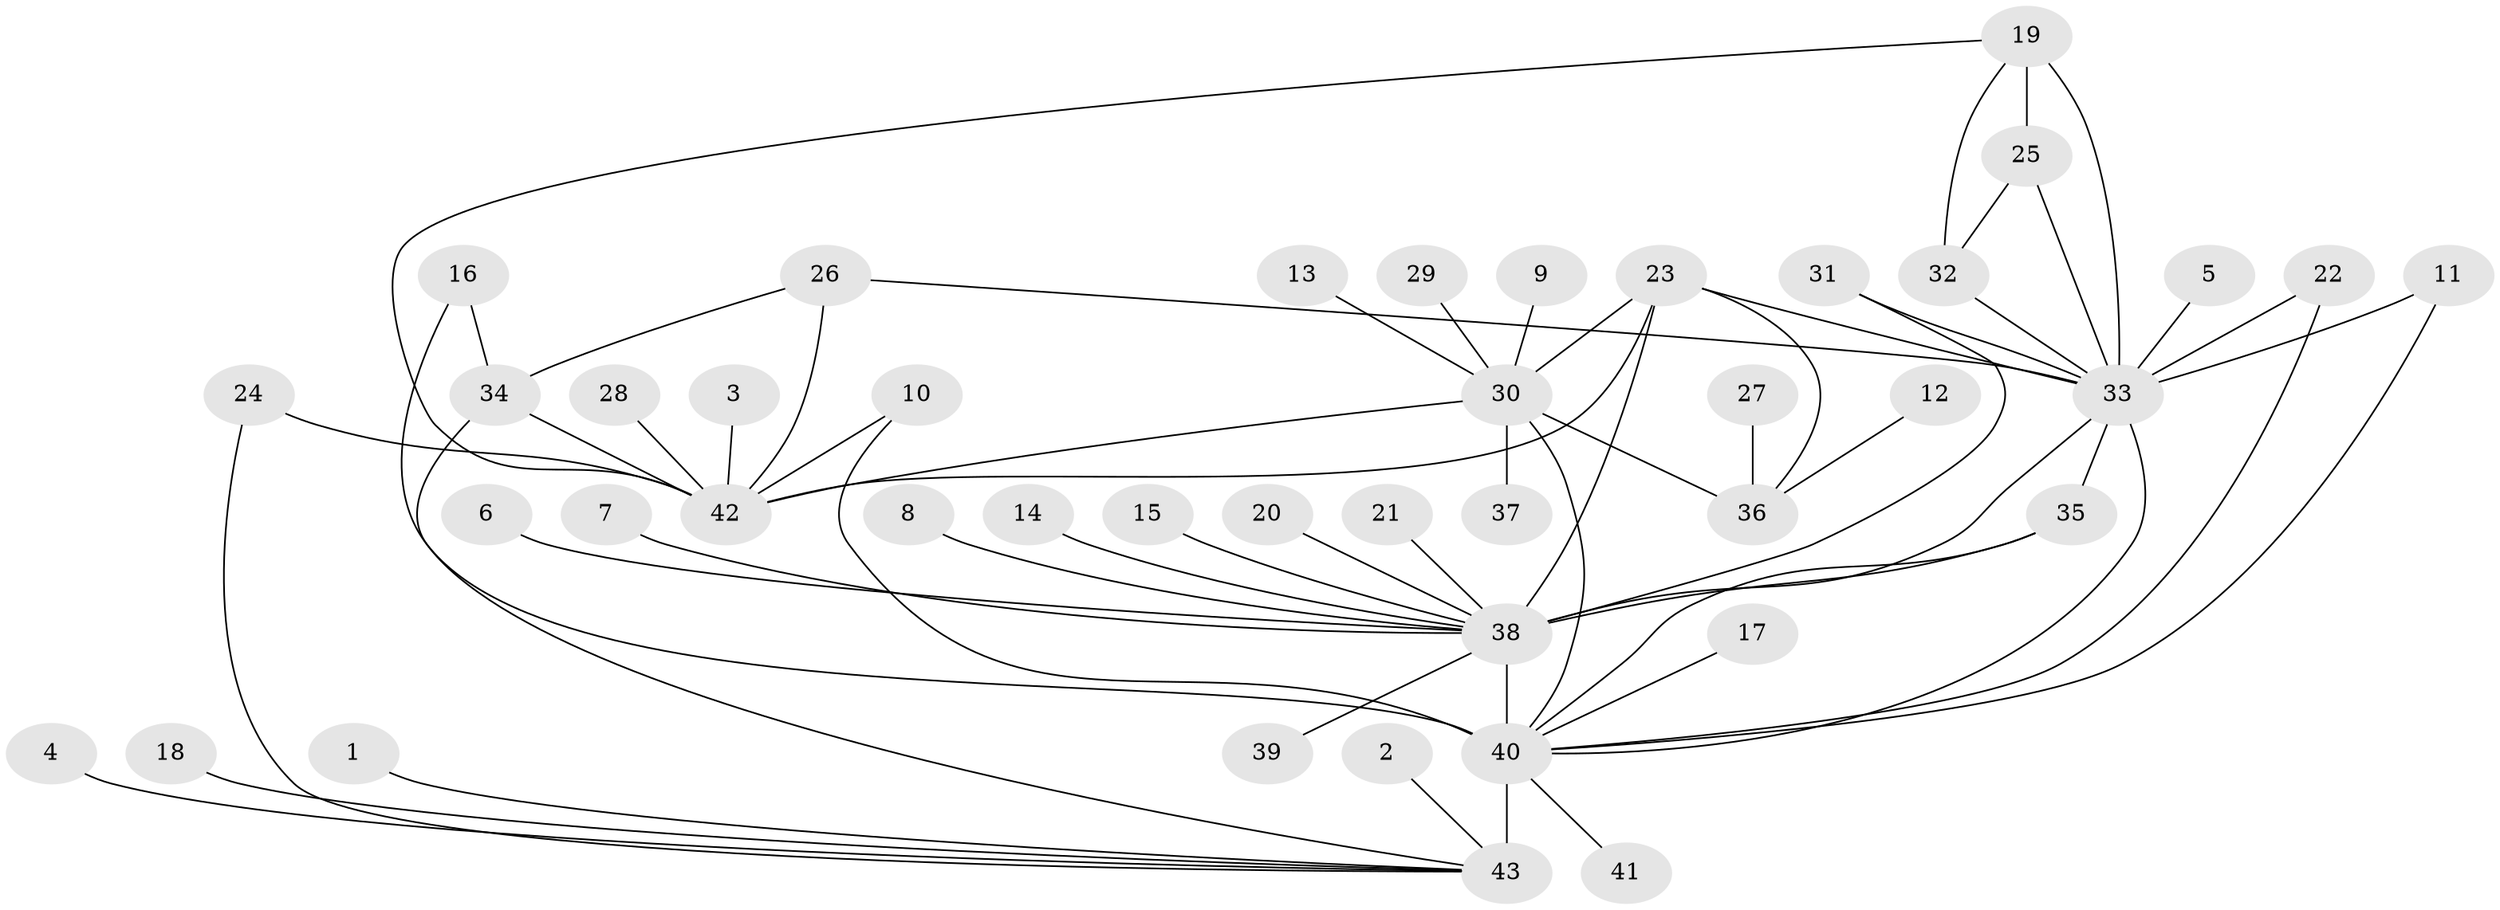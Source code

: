 // original degree distribution, {8: 0.06382978723404255, 10: 0.0425531914893617, 13: 0.014184397163120567, 9: 0.0425531914893617, 6: 0.0070921985815602835, 12: 0.014184397163120567, 11: 0.014184397163120567, 20: 0.0070921985815602835, 7: 0.0425531914893617, 1: 0.5602836879432624, 2: 0.1702127659574468, 3: 0.02127659574468085}
// Generated by graph-tools (version 1.1) at 2025/37/03/04/25 23:37:47]
// undirected, 43 vertices, 62 edges
graph export_dot {
  node [color=gray90,style=filled];
  1;
  2;
  3;
  4;
  5;
  6;
  7;
  8;
  9;
  10;
  11;
  12;
  13;
  14;
  15;
  16;
  17;
  18;
  19;
  20;
  21;
  22;
  23;
  24;
  25;
  26;
  27;
  28;
  29;
  30;
  31;
  32;
  33;
  34;
  35;
  36;
  37;
  38;
  39;
  40;
  41;
  42;
  43;
  1 -- 43 [weight=1.0];
  2 -- 43 [weight=1.0];
  3 -- 42 [weight=1.0];
  4 -- 43 [weight=1.0];
  5 -- 33 [weight=1.0];
  6 -- 38 [weight=1.0];
  7 -- 38 [weight=1.0];
  8 -- 38 [weight=1.0];
  9 -- 30 [weight=1.0];
  10 -- 40 [weight=1.0];
  10 -- 42 [weight=1.0];
  11 -- 33 [weight=1.0];
  11 -- 40 [weight=1.0];
  12 -- 36 [weight=1.0];
  13 -- 30 [weight=1.0];
  14 -- 38 [weight=1.0];
  15 -- 38 [weight=1.0];
  16 -- 34 [weight=1.0];
  16 -- 40 [weight=1.0];
  17 -- 40 [weight=1.0];
  18 -- 43 [weight=1.0];
  19 -- 25 [weight=4.0];
  19 -- 32 [weight=4.0];
  19 -- 33 [weight=4.0];
  19 -- 42 [weight=2.0];
  20 -- 38 [weight=1.0];
  21 -- 38 [weight=1.0];
  22 -- 33 [weight=1.0];
  22 -- 40 [weight=1.0];
  23 -- 30 [weight=5.0];
  23 -- 33 [weight=1.0];
  23 -- 36 [weight=1.0];
  23 -- 38 [weight=10.0];
  23 -- 42 [weight=1.0];
  24 -- 42 [weight=1.0];
  24 -- 43 [weight=1.0];
  25 -- 32 [weight=1.0];
  25 -- 33 [weight=1.0];
  26 -- 33 [weight=1.0];
  26 -- 34 [weight=1.0];
  26 -- 42 [weight=5.0];
  27 -- 36 [weight=1.0];
  28 -- 42 [weight=1.0];
  29 -- 30 [weight=1.0];
  30 -- 36 [weight=5.0];
  30 -- 37 [weight=1.0];
  30 -- 40 [weight=1.0];
  30 -- 42 [weight=1.0];
  31 -- 33 [weight=1.0];
  31 -- 38 [weight=1.0];
  32 -- 33 [weight=1.0];
  33 -- 35 [weight=1.0];
  33 -- 38 [weight=1.0];
  33 -- 40 [weight=1.0];
  34 -- 42 [weight=5.0];
  34 -- 43 [weight=1.0];
  35 -- 38 [weight=1.0];
  35 -- 40 [weight=1.0];
  38 -- 39 [weight=1.0];
  38 -- 40 [weight=1.0];
  40 -- 41 [weight=1.0];
  40 -- 43 [weight=12.0];
}
